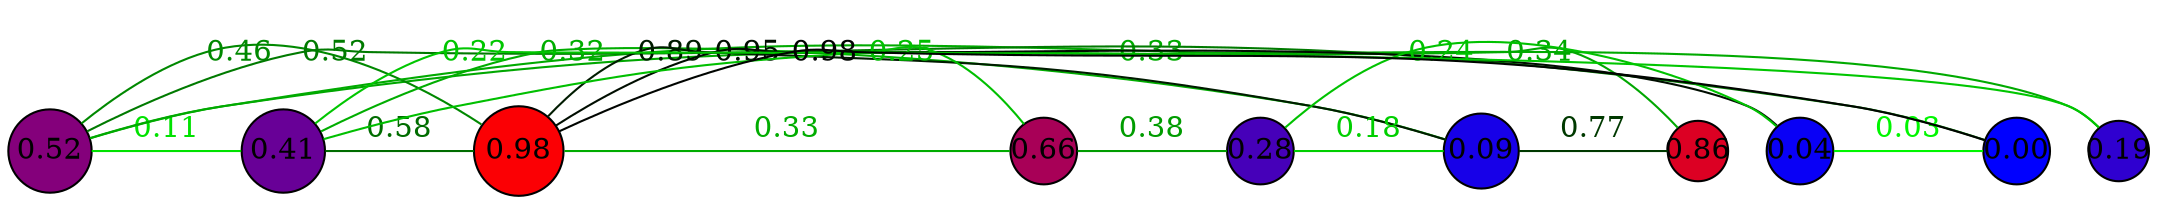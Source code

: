 graph G {
    splines=true;
    overlap=false;
    sep="1.0";
    edge [minlen=2, constraint=false];
    0 [label="0.52", style=filled, fillcolor="#84007b", width=0.55, height=0.55, fixedsize=true, shape=circle];
    1 [label="0.09", style=filled, fillcolor="#1700e8", width=0.50, height=0.50, fixedsize=true, shape=circle];
    2 [label="0.04", style=filled, fillcolor="#0900f6", width=0.45, height=0.45, fixedsize=true, shape=circle];
    3 [label="0.41", style=filled, fillcolor="#680097", width=0.55, height=0.55, fixedsize=true, shape=circle];
    4 [label="0.86", style=filled, fillcolor="#dc0023", width=0.40, height=0.40, fixedsize=true, shape=circle];
    5 [label="0.98", style=filled, fillcolor="#fb0004", width=0.60, height=0.60, fixedsize=true, shape=circle];
    6 [label="0.66", style=filled, fillcolor="#a80057", width=0.45, height=0.45, fixedsize=true, shape=circle];
    7 [label="0.19", style=filled, fillcolor="#2f00d0", width=0.40, height=0.40, fixedsize=true, shape=circle];
    8 [label="0.00", style=filled, fillcolor="#0000ff", width=0.45, height=0.45, fixedsize=true, shape=circle];
    9 [label="0.28", style=filled, fillcolor="#4600b9", width=0.45, height=0.45, fixedsize=true, shape=circle];
    0 -- 3 [weight=0.11, color="#00e200", fontcolor="#00e200", label="0.11"];
    0 -- 4 [weight=0.34, color="#00a700", fontcolor="#00a700", label="0.34"];
    0 -- 5 [weight=0.46, color="#008800", fontcolor="#008800", label="0.46"];
    0 -- 7 [weight=0.33, color="#00aa00", fontcolor="#00aa00", label="0.33"];
    0 -- 8 [weight=0.52, color="#007a00", fontcolor="#007a00", label="0.52"];
    1 -- 3 [weight=0.32, color="#00ad00", fontcolor="#00ad00", label="0.32"];
    1 -- 4 [weight=0.77, color="#003900", fontcolor="#003900", label="0.77"];
    1 -- 5 [weight=0.89, color="#001b00", fontcolor="#001b00", label="0.89"];
    1 -- 9 [weight=0.18, color="#00cf00", fontcolor="#00cf00", label="0.18"];
    2 -- 5 [weight=0.95, color="#000d00", fontcolor="#000d00", label="0.95"];
    2 -- 8 [weight=0.03, color="#00f600", fontcolor="#00f600", label="0.03"];
    2 -- 9 [weight=0.24, color="#00c200", fontcolor="#00c200", label="0.24"];
    3 -- 5 [weight=0.58, color="#006c00", fontcolor="#006c00", label="0.58"];
    3 -- 6 [weight=0.25, color="#00bf00", fontcolor="#00bf00", label="0.25"];
    3 -- 7 [weight=0.22, color="#00c600", fontcolor="#00c600", label="0.22"];
    5 -- 6 [weight=0.33, color="#00ac00", fontcolor="#00ac00", label="0.33"];
    5 -- 8 [weight=0.98, color="#000400", fontcolor="#000400", label="0.98"];
    6 -- 9 [weight=0.38, color="#009c00", fontcolor="#009c00", label="0.38"];
}
